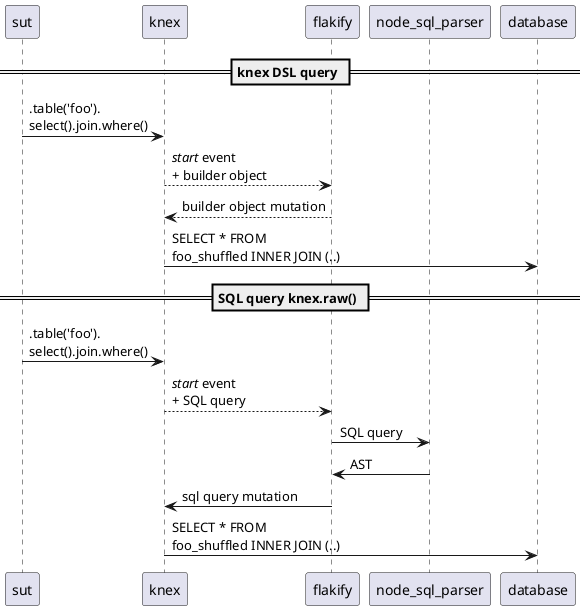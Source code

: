 @startuml
participant sut
participant knex
participant flakify
participant node_sql_parser
participant database


== knex DSL query ==
sut -> knex: .table('foo').\nselect().join.where()
knex -[dotted]-> flakify: //start// event \n+ builder object
flakify -[dotted]-> knex: builder object mutation
knex -> database : SELECT * FROM \nfoo_shuffled INNER JOIN (..)

== SQL query knex.raw() ==
sut -> knex: .table('foo').\nselect().join.where()
knex -[dotted]-> flakify: //start// event \n+ SQL query
flakify -> node_sql_parser : SQL query
node_sql_parser -> flakify: AST
flakify -> knex: sql query mutation
knex -> database : SELECT * FROM \nfoo_shuffled INNER JOIN (..)
@enduml
